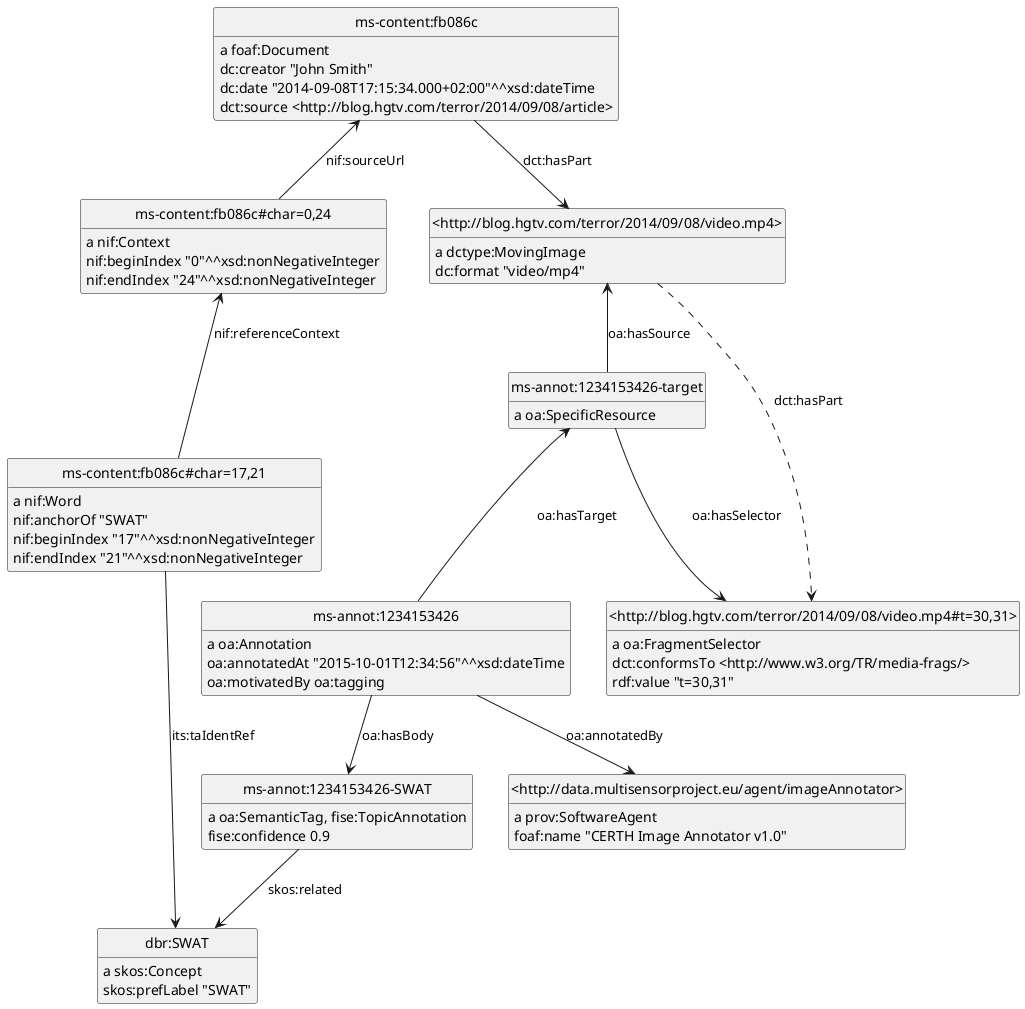 @startuml
hide empty methods
hide empty attributes
hide circle
skinparam classAttributeIconSize 0
class ms_content_fb086c_char_0_24 as "ms-content:fb086c#char=0,24"
ms_content_fb086c_char_0_24 : a nif:Context
class ms_content_fb086c as "ms-content:fb086c"
ms_content_fb086c_char_0_24 -up-> ms_content_fb086c : nif:sourceUrl
ms_content_fb086c_char_0_24 : nif:beginIndex "0"^^xsd:nonNegativeInteger
ms_content_fb086c_char_0_24 : nif:endIndex "24"^^xsd:nonNegativeInteger
class ms_annot_1234153426 as "ms-annot:1234153426"
ms_annot_1234153426 : a oa:Annotation
class ms_annot_1234153426_SWAT as "ms-annot:1234153426-SWAT"
ms_annot_1234153426 --> ms_annot_1234153426_SWAT : oa:hasBody
class ms_annot_1234153426_target as "ms-annot:1234153426-target"
ms_annot_1234153426 -up-> ms_annot_1234153426_target : oa:hasTarget
class _http___data_multisensorproject_eu_agent_imageAnnotator_ as "<http://data.multisensorproject.eu/agent/imageAnnotator>"
ms_annot_1234153426 --> _http___data_multisensorproject_eu_agent_imageAnnotator_ : oa:annotatedBy
ms_annot_1234153426 : oa:annotatedAt "2015-10-01T12:34:56"^^xsd:dateTime
ms_annot_1234153426 : oa:motivatedBy oa:tagging
ms_annot_1234153426_target : a oa:SpecificResource
class _http___blog_hgtv_com_terror_2014_09_08_video_mp4_ as "<http://blog.hgtv.com/terror/2014/09/08/video.mp4>"
ms_annot_1234153426_target -up-> _http___blog_hgtv_com_terror_2014_09_08_video_mp4_ : oa:hasSource
class _http___blog_hgtv_com_terror_2014_09_08_video_mp4_t_30_31_ as "<http://blog.hgtv.com/terror/2014/09/08/video.mp4#t=30,31>"
ms_annot_1234153426_target --> _http___blog_hgtv_com_terror_2014_09_08_video_mp4_t_30_31_ : oa:hasSelector
_http___blog_hgtv_com_terror_2014_09_08_video_mp4_t_30_31_ : a oa:FragmentSelector
_http___blog_hgtv_com_terror_2014_09_08_video_mp4_t_30_31_ : dct:conformsTo <http://www.w3.org/TR/media-frags/>
_http___blog_hgtv_com_terror_2014_09_08_video_mp4_t_30_31_ : rdf:value "t=30,31"
ms_content_fb086c : a foaf:Document
ms_content_fb086c --> _http___blog_hgtv_com_terror_2014_09_08_video_mp4_ : dct:hasPart
ms_content_fb086c : dc:creator "John Smith"
ms_content_fb086c : dc:date "2014-09-08T17:15:34.000+02:00"^^xsd:dateTime
ms_content_fb086c : dct:source <http://blog.hgtv.com/terror/2014/09/08/article>
ms_annot_1234153426_SWAT : a oa:SemanticTag, fise:TopicAnnotation
class dbr_SWAT as "dbr:SWAT"
ms_annot_1234153426_SWAT --> dbr_SWAT : skos:related
ms_annot_1234153426_SWAT : fise:confidence 0.9
_http___data_multisensorproject_eu_agent_imageAnnotator_ : a prov:SoftwareAgent
_http___data_multisensorproject_eu_agent_imageAnnotator_ : foaf:name "CERTH Image Annotator v1.0"
_http___blog_hgtv_com_terror_2014_09_08_video_mp4_ : a dctype:MovingImage
_http___blog_hgtv_com_terror_2014_09_08_video_mp4_ ..> _http___blog_hgtv_com_terror_2014_09_08_video_mp4_t_30_31_ : dct:hasPart
_http___blog_hgtv_com_terror_2014_09_08_video_mp4_ : dc:format "video/mp4"
class ms_content_fb086c_char_17_21 as "ms-content:fb086c#char=17,21"
ms_content_fb086c_char_17_21 : a nif:Word
ms_content_fb086c_char_17_21 --> dbr_SWAT : its:taIdentRef
ms_content_fb086c_char_17_21 -up-> ms_content_fb086c_char_0_24 : nif:referenceContext
ms_content_fb086c_char_17_21 : nif:anchorOf "SWAT"
ms_content_fb086c_char_17_21 : nif:beginIndex "17"^^xsd:nonNegativeInteger
ms_content_fb086c_char_17_21 : nif:endIndex "21"^^xsd:nonNegativeInteger
dbr_SWAT : a skos:Concept
dbr_SWAT : skos:prefLabel "SWAT"
@enduml
